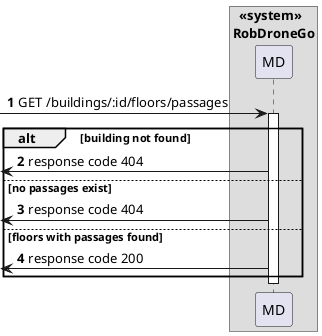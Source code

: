 @startuml
autonumber

box "  <<system>>\nRobDroneGo"
participant "MD" as md

[-> md: GET /buildings/:id/floors/passages

activate md
    alt building not found
        [<- md : response code 404
    else no passages exist
        [<- md : response code 404
    else floors with passages found
        [<- md : response code 200
    end
deactivate md

@enduml
